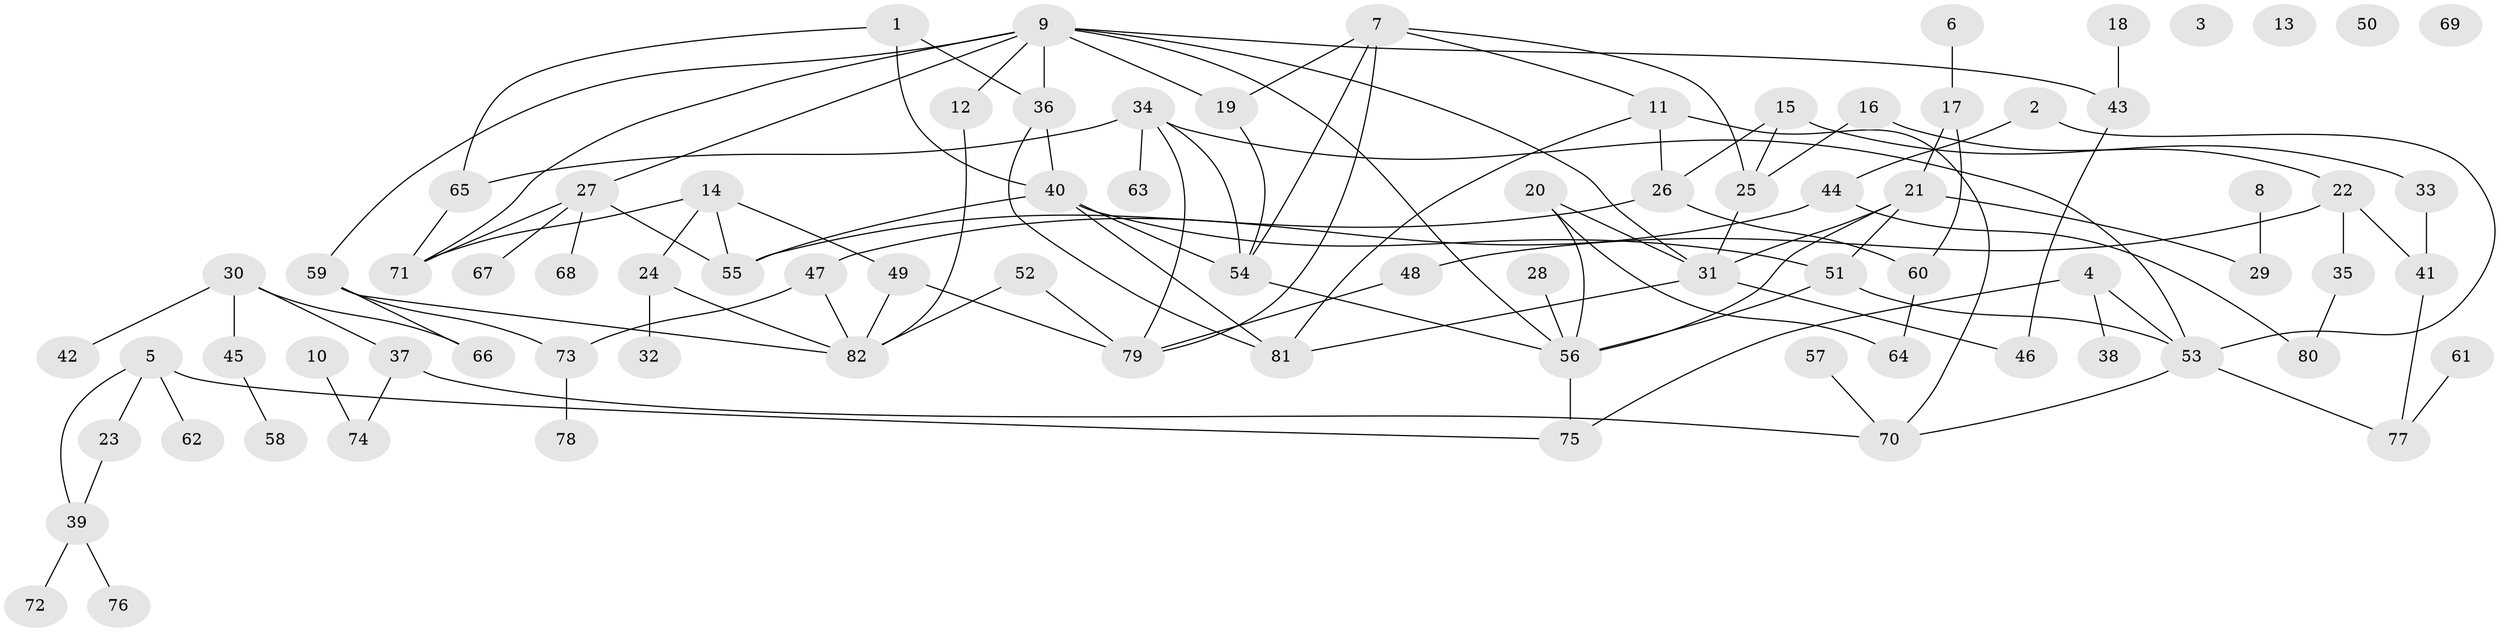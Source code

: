 // coarse degree distribution, {9: 0.018518518518518517, 2: 0.18518518518518517, 1: 0.18518518518518517, 3: 0.25925925925925924, 5: 0.1111111111111111, 6: 0.09259259259259259, 4: 0.12962962962962962, 7: 0.018518518518518517}
// Generated by graph-tools (version 1.1) at 2025/35/03/04/25 23:35:56]
// undirected, 82 vertices, 116 edges
graph export_dot {
  node [color=gray90,style=filled];
  1;
  2;
  3;
  4;
  5;
  6;
  7;
  8;
  9;
  10;
  11;
  12;
  13;
  14;
  15;
  16;
  17;
  18;
  19;
  20;
  21;
  22;
  23;
  24;
  25;
  26;
  27;
  28;
  29;
  30;
  31;
  32;
  33;
  34;
  35;
  36;
  37;
  38;
  39;
  40;
  41;
  42;
  43;
  44;
  45;
  46;
  47;
  48;
  49;
  50;
  51;
  52;
  53;
  54;
  55;
  56;
  57;
  58;
  59;
  60;
  61;
  62;
  63;
  64;
  65;
  66;
  67;
  68;
  69;
  70;
  71;
  72;
  73;
  74;
  75;
  76;
  77;
  78;
  79;
  80;
  81;
  82;
  1 -- 36;
  1 -- 40;
  1 -- 65;
  2 -- 44;
  2 -- 53;
  4 -- 38;
  4 -- 53;
  4 -- 75;
  5 -- 23;
  5 -- 39;
  5 -- 62;
  5 -- 75;
  6 -- 17;
  7 -- 11;
  7 -- 19;
  7 -- 25;
  7 -- 54;
  7 -- 79;
  8 -- 29;
  9 -- 12;
  9 -- 19;
  9 -- 27;
  9 -- 31;
  9 -- 36;
  9 -- 43;
  9 -- 56;
  9 -- 59;
  9 -- 71;
  10 -- 74;
  11 -- 26;
  11 -- 70;
  11 -- 81;
  12 -- 82;
  14 -- 24;
  14 -- 49;
  14 -- 55;
  14 -- 71;
  15 -- 25;
  15 -- 26;
  15 -- 33;
  16 -- 22;
  16 -- 25;
  17 -- 21;
  17 -- 60;
  18 -- 43;
  19 -- 54;
  20 -- 31;
  20 -- 56;
  20 -- 64;
  21 -- 29;
  21 -- 31;
  21 -- 51;
  21 -- 56;
  22 -- 35;
  22 -- 41;
  22 -- 48;
  23 -- 39;
  24 -- 32;
  24 -- 82;
  25 -- 31;
  26 -- 55;
  26 -- 60;
  27 -- 55;
  27 -- 67;
  27 -- 68;
  27 -- 71;
  28 -- 56;
  30 -- 37;
  30 -- 42;
  30 -- 45;
  30 -- 66;
  31 -- 46;
  31 -- 81;
  33 -- 41;
  34 -- 53;
  34 -- 54;
  34 -- 63;
  34 -- 65;
  34 -- 79;
  35 -- 80;
  36 -- 40;
  36 -- 81;
  37 -- 70;
  37 -- 74;
  39 -- 72;
  39 -- 76;
  40 -- 51;
  40 -- 54;
  40 -- 55;
  40 -- 81;
  41 -- 77;
  43 -- 46;
  44 -- 47;
  44 -- 80;
  45 -- 58;
  47 -- 73;
  47 -- 82;
  48 -- 79;
  49 -- 79;
  49 -- 82;
  51 -- 53;
  51 -- 56;
  52 -- 79;
  52 -- 82;
  53 -- 70;
  53 -- 77;
  54 -- 56;
  56 -- 75;
  57 -- 70;
  59 -- 66;
  59 -- 73;
  59 -- 82;
  60 -- 64;
  61 -- 77;
  65 -- 71;
  73 -- 78;
}
